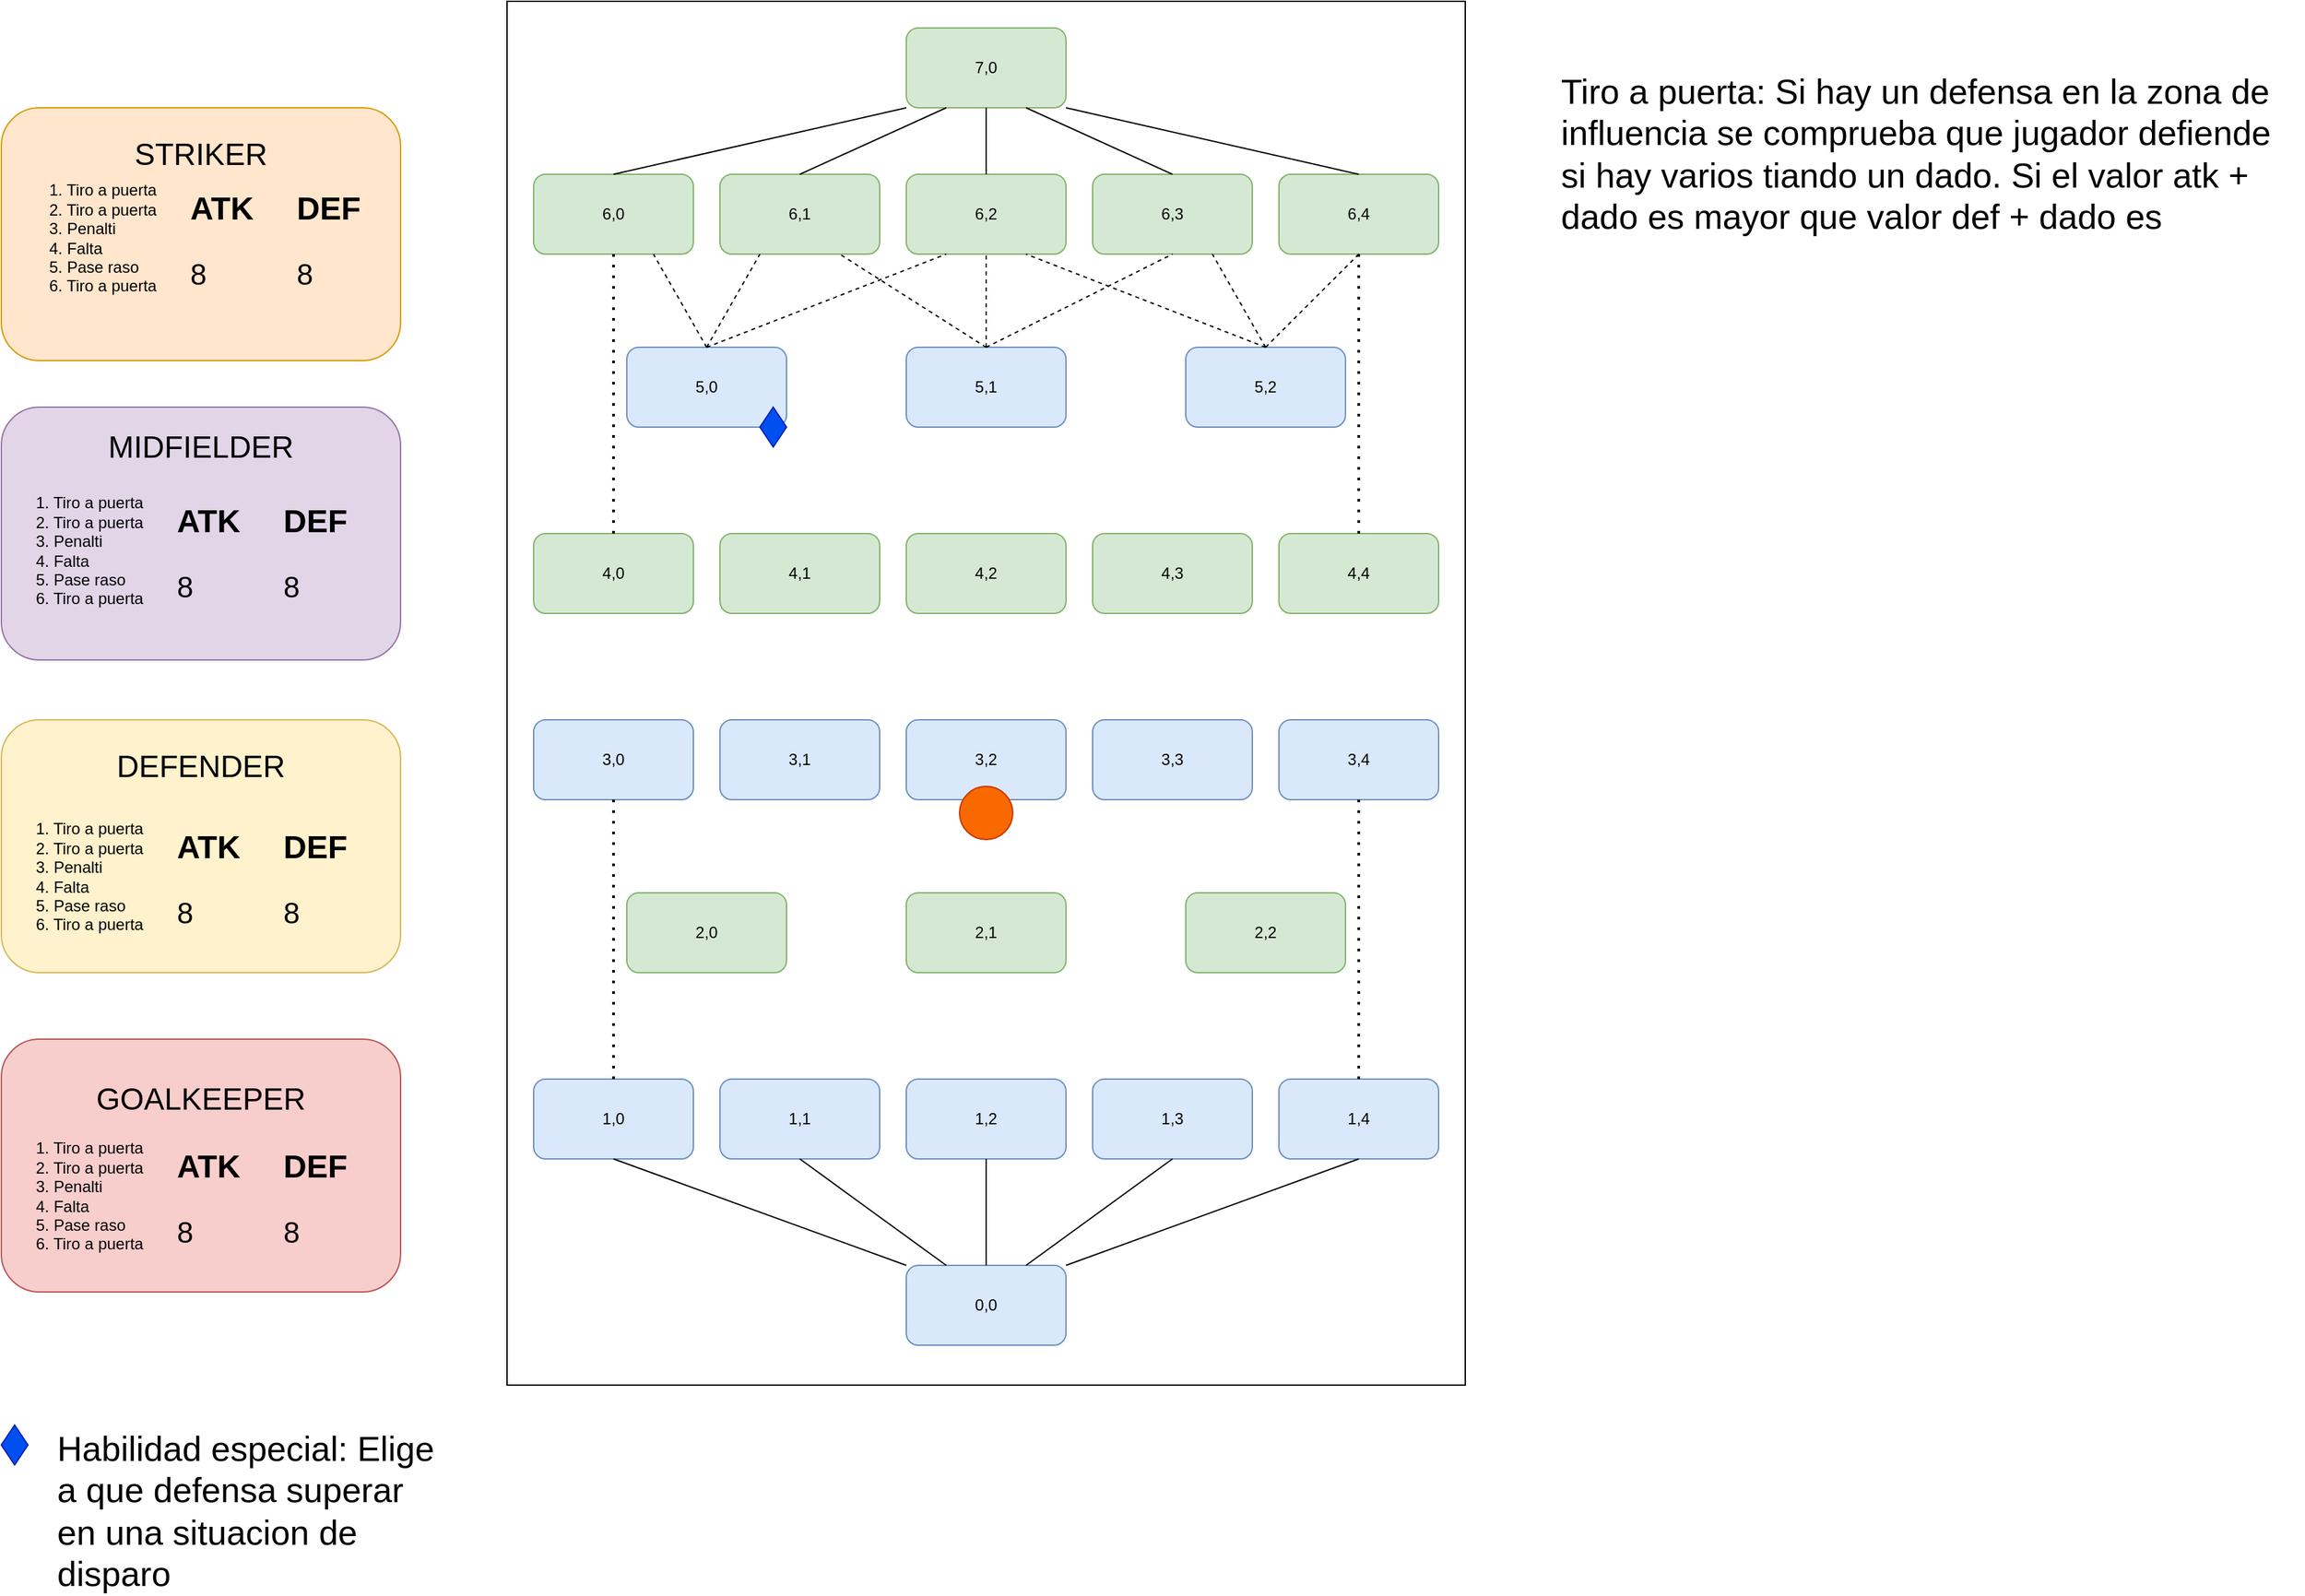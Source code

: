 <mxfile version="24.7.14">
  <diagram name="Page-1" id="abBmpKpvQ-5i7o5CwdEH">
    <mxGraphModel dx="2580" dy="1453" grid="1" gridSize="10" guides="1" tooltips="1" connect="1" arrows="1" fold="1" page="1" pageScale="1" pageWidth="2339" pageHeight="3300" math="0" shadow="0">
      <root>
        <mxCell id="0" />
        <mxCell id="1" parent="0" />
        <mxCell id="M_QFJIrPNWLJ5PNfMRwV-1" value="" style="rounded=0;whiteSpace=wrap;html=1;" parent="1" vertex="1">
          <mxGeometry x="440" y="40" width="720" height="1040" as="geometry" />
        </mxCell>
        <mxCell id="M_QFJIrPNWLJ5PNfMRwV-2" value="" style="rounded=1;whiteSpace=wrap;html=1;fillColor=#dae8fc;strokeColor=#6c8ebf;" parent="1" vertex="1">
          <mxGeometry x="740" y="990" width="120" height="60" as="geometry" />
        </mxCell>
        <mxCell id="M_QFJIrPNWLJ5PNfMRwV-3" value="" style="rounded=1;whiteSpace=wrap;html=1;fillColor=#dae8fc;strokeColor=#6c8ebf;" parent="1" vertex="1">
          <mxGeometry x="460" y="850" width="120" height="60" as="geometry" />
        </mxCell>
        <mxCell id="M_QFJIrPNWLJ5PNfMRwV-4" value="" style="rounded=1;whiteSpace=wrap;html=1;fillColor=#dae8fc;strokeColor=#6c8ebf;" parent="1" vertex="1">
          <mxGeometry x="600" y="850" width="120" height="60" as="geometry" />
        </mxCell>
        <mxCell id="M_QFJIrPNWLJ5PNfMRwV-5" value="" style="rounded=1;whiteSpace=wrap;html=1;fillColor=#dae8fc;strokeColor=#6c8ebf;" parent="1" vertex="1">
          <mxGeometry x="740" y="850" width="120" height="60" as="geometry" />
        </mxCell>
        <mxCell id="M_QFJIrPNWLJ5PNfMRwV-6" value="" style="rounded=1;whiteSpace=wrap;html=1;fillColor=#dae8fc;strokeColor=#6c8ebf;" parent="1" vertex="1">
          <mxGeometry x="880" y="850" width="120" height="60" as="geometry" />
        </mxCell>
        <mxCell id="M_QFJIrPNWLJ5PNfMRwV-7" value="" style="rounded=1;whiteSpace=wrap;html=1;fillColor=#dae8fc;strokeColor=#6c8ebf;" parent="1" vertex="1">
          <mxGeometry x="1020" y="850" width="120" height="60" as="geometry" />
        </mxCell>
        <mxCell id="M_QFJIrPNWLJ5PNfMRwV-11" value="" style="rounded=1;whiteSpace=wrap;html=1;fillColor=#d5e8d4;strokeColor=#82b366;" parent="1" vertex="1">
          <mxGeometry x="530" y="710" width="120" height="60" as="geometry" />
        </mxCell>
        <mxCell id="M_QFJIrPNWLJ5PNfMRwV-12" value="" style="rounded=1;whiteSpace=wrap;html=1;fillColor=#d5e8d4;strokeColor=#82b366;" parent="1" vertex="1">
          <mxGeometry x="740" y="710" width="120" height="60" as="geometry" />
        </mxCell>
        <mxCell id="M_QFJIrPNWLJ5PNfMRwV-13" value="" style="rounded=1;whiteSpace=wrap;html=1;fillColor=#d5e8d4;strokeColor=#82b366;" parent="1" vertex="1">
          <mxGeometry x="950" y="710" width="120" height="60" as="geometry" />
        </mxCell>
        <mxCell id="M_QFJIrPNWLJ5PNfMRwV-15" value="" style="rounded=1;whiteSpace=wrap;html=1;fillColor=#dae8fc;strokeColor=#6c8ebf;" parent="1" vertex="1">
          <mxGeometry x="460" y="580" width="120" height="60" as="geometry" />
        </mxCell>
        <mxCell id="M_QFJIrPNWLJ5PNfMRwV-16" value="" style="rounded=1;whiteSpace=wrap;html=1;fillColor=#dae8fc;strokeColor=#6c8ebf;" parent="1" vertex="1">
          <mxGeometry x="600" y="580" width="120" height="60" as="geometry" />
        </mxCell>
        <mxCell id="M_QFJIrPNWLJ5PNfMRwV-17" value="" style="rounded=1;whiteSpace=wrap;html=1;fillColor=#dae8fc;strokeColor=#6c8ebf;" parent="1" vertex="1">
          <mxGeometry x="740" y="580" width="120" height="60" as="geometry" />
        </mxCell>
        <mxCell id="M_QFJIrPNWLJ5PNfMRwV-18" value="" style="rounded=1;whiteSpace=wrap;html=1;fillColor=#dae8fc;strokeColor=#6c8ebf;" parent="1" vertex="1">
          <mxGeometry x="880" y="580" width="120" height="60" as="geometry" />
        </mxCell>
        <mxCell id="M_QFJIrPNWLJ5PNfMRwV-19" value="" style="rounded=1;whiteSpace=wrap;html=1;fillColor=#dae8fc;strokeColor=#6c8ebf;" parent="1" vertex="1">
          <mxGeometry x="1020" y="580" width="120" height="60" as="geometry" />
        </mxCell>
        <mxCell id="M_QFJIrPNWLJ5PNfMRwV-20" value="" style="rounded=1;whiteSpace=wrap;html=1;fillColor=#d5e8d4;strokeColor=#82b366;" parent="1" vertex="1">
          <mxGeometry x="460" y="440" width="120" height="60" as="geometry" />
        </mxCell>
        <mxCell id="M_QFJIrPNWLJ5PNfMRwV-21" value="" style="rounded=1;whiteSpace=wrap;html=1;fillColor=#d5e8d4;strokeColor=#82b366;" parent="1" vertex="1">
          <mxGeometry x="600" y="440" width="120" height="60" as="geometry" />
        </mxCell>
        <mxCell id="M_QFJIrPNWLJ5PNfMRwV-22" value="" style="rounded=1;whiteSpace=wrap;html=1;fillColor=#d5e8d4;strokeColor=#82b366;" parent="1" vertex="1">
          <mxGeometry x="740" y="440" width="120" height="60" as="geometry" />
        </mxCell>
        <mxCell id="M_QFJIrPNWLJ5PNfMRwV-23" value="" style="rounded=1;whiteSpace=wrap;html=1;fillColor=#d5e8d4;strokeColor=#82b366;" parent="1" vertex="1">
          <mxGeometry x="880" y="440" width="120" height="60" as="geometry" />
        </mxCell>
        <mxCell id="M_QFJIrPNWLJ5PNfMRwV-24" value="" style="rounded=1;whiteSpace=wrap;html=1;fillColor=#d5e8d4;strokeColor=#82b366;" parent="1" vertex="1">
          <mxGeometry x="1020" y="440" width="120" height="60" as="geometry" />
        </mxCell>
        <mxCell id="M_QFJIrPNWLJ5PNfMRwV-26" value="" style="rounded=1;whiteSpace=wrap;html=1;fillColor=#dae8fc;strokeColor=#6c8ebf;" parent="1" vertex="1">
          <mxGeometry x="530" y="300" width="120" height="60" as="geometry" />
        </mxCell>
        <mxCell id="M_QFJIrPNWLJ5PNfMRwV-27" value="" style="rounded=1;whiteSpace=wrap;html=1;fillColor=#dae8fc;strokeColor=#6c8ebf;" parent="1" vertex="1">
          <mxGeometry x="740" y="300" width="120" height="60" as="geometry" />
        </mxCell>
        <mxCell id="M_QFJIrPNWLJ5PNfMRwV-28" value="" style="rounded=1;whiteSpace=wrap;html=1;fillColor=#dae8fc;strokeColor=#6c8ebf;" parent="1" vertex="1">
          <mxGeometry x="950" y="300" width="120" height="60" as="geometry" />
        </mxCell>
        <mxCell id="M_QFJIrPNWLJ5PNfMRwV-30" value="" style="rounded=1;whiteSpace=wrap;html=1;fillColor=#d5e8d4;strokeColor=#82b366;" parent="1" vertex="1">
          <mxGeometry x="460" y="170" width="120" height="60" as="geometry" />
        </mxCell>
        <mxCell id="M_QFJIrPNWLJ5PNfMRwV-31" value="" style="rounded=1;whiteSpace=wrap;html=1;fillColor=#d5e8d4;strokeColor=#82b366;" parent="1" vertex="1">
          <mxGeometry x="600" y="170" width="120" height="60" as="geometry" />
        </mxCell>
        <mxCell id="M_QFJIrPNWLJ5PNfMRwV-32" value="" style="rounded=1;whiteSpace=wrap;html=1;fillColor=#d5e8d4;strokeColor=#82b366;" parent="1" vertex="1">
          <mxGeometry x="740" y="170" width="120" height="60" as="geometry" />
        </mxCell>
        <mxCell id="M_QFJIrPNWLJ5PNfMRwV-33" value="" style="rounded=1;whiteSpace=wrap;html=1;fillColor=#d5e8d4;strokeColor=#82b366;" parent="1" vertex="1">
          <mxGeometry x="880" y="170" width="120" height="60" as="geometry" />
        </mxCell>
        <mxCell id="M_QFJIrPNWLJ5PNfMRwV-34" value="" style="rounded=1;whiteSpace=wrap;html=1;fillColor=#d5e8d4;strokeColor=#82b366;" parent="1" vertex="1">
          <mxGeometry x="1020" y="170" width="120" height="60" as="geometry" />
        </mxCell>
        <mxCell id="M_QFJIrPNWLJ5PNfMRwV-35" value="" style="rounded=1;whiteSpace=wrap;html=1;fillColor=#d5e8d4;strokeColor=#82b366;" parent="1" vertex="1">
          <mxGeometry x="740" y="60" width="120" height="60" as="geometry" />
        </mxCell>
        <mxCell id="M_QFJIrPNWLJ5PNfMRwV-45" value="0,0" style="text;html=1;align=center;verticalAlign=middle;whiteSpace=wrap;rounded=0;" parent="1" vertex="1">
          <mxGeometry x="770" y="1005" width="60" height="30" as="geometry" />
        </mxCell>
        <mxCell id="M_QFJIrPNWLJ5PNfMRwV-46" value="1,0" style="text;html=1;align=center;verticalAlign=middle;whiteSpace=wrap;rounded=0;" parent="1" vertex="1">
          <mxGeometry x="490" y="865" width="60" height="30" as="geometry" />
        </mxCell>
        <mxCell id="M_QFJIrPNWLJ5PNfMRwV-47" value="1,1" style="text;html=1;align=center;verticalAlign=middle;whiteSpace=wrap;rounded=0;" parent="1" vertex="1">
          <mxGeometry x="630" y="865" width="60" height="30" as="geometry" />
        </mxCell>
        <mxCell id="M_QFJIrPNWLJ5PNfMRwV-48" value="1,2" style="text;html=1;align=center;verticalAlign=middle;whiteSpace=wrap;rounded=0;" parent="1" vertex="1">
          <mxGeometry x="770" y="865" width="60" height="30" as="geometry" />
        </mxCell>
        <mxCell id="M_QFJIrPNWLJ5PNfMRwV-49" value="1,3" style="text;html=1;align=center;verticalAlign=middle;whiteSpace=wrap;rounded=0;" parent="1" vertex="1">
          <mxGeometry x="910" y="865" width="60" height="30" as="geometry" />
        </mxCell>
        <mxCell id="M_QFJIrPNWLJ5PNfMRwV-50" value="1,4" style="text;html=1;align=center;verticalAlign=middle;whiteSpace=wrap;rounded=0;" parent="1" vertex="1">
          <mxGeometry x="1050" y="865" width="60" height="30" as="geometry" />
        </mxCell>
        <mxCell id="M_QFJIrPNWLJ5PNfMRwV-51" value="2,0" style="text;html=1;align=center;verticalAlign=middle;whiteSpace=wrap;rounded=0;" parent="1" vertex="1">
          <mxGeometry x="560" y="725" width="60" height="30" as="geometry" />
        </mxCell>
        <mxCell id="M_QFJIrPNWLJ5PNfMRwV-52" value="2,1" style="text;html=1;align=center;verticalAlign=middle;whiteSpace=wrap;rounded=0;" parent="1" vertex="1">
          <mxGeometry x="770" y="725" width="60" height="30" as="geometry" />
        </mxCell>
        <mxCell id="M_QFJIrPNWLJ5PNfMRwV-53" value="2,2" style="text;html=1;align=center;verticalAlign=middle;whiteSpace=wrap;rounded=0;" parent="1" vertex="1">
          <mxGeometry x="980" y="725" width="60" height="30" as="geometry" />
        </mxCell>
        <mxCell id="M_QFJIrPNWLJ5PNfMRwV-54" value="3,0" style="text;html=1;align=center;verticalAlign=middle;whiteSpace=wrap;rounded=0;" parent="1" vertex="1">
          <mxGeometry x="490" y="595" width="60" height="30" as="geometry" />
        </mxCell>
        <mxCell id="M_QFJIrPNWLJ5PNfMRwV-55" value="3,1" style="text;html=1;align=center;verticalAlign=middle;whiteSpace=wrap;rounded=0;" parent="1" vertex="1">
          <mxGeometry x="630" y="595" width="60" height="30" as="geometry" />
        </mxCell>
        <mxCell id="M_QFJIrPNWLJ5PNfMRwV-56" value="3,2" style="text;html=1;align=center;verticalAlign=middle;whiteSpace=wrap;rounded=0;" parent="1" vertex="1">
          <mxGeometry x="770" y="595" width="60" height="30" as="geometry" />
        </mxCell>
        <mxCell id="M_QFJIrPNWLJ5PNfMRwV-57" value="3,3" style="text;html=1;align=center;verticalAlign=middle;whiteSpace=wrap;rounded=0;" parent="1" vertex="1">
          <mxGeometry x="910" y="595" width="60" height="30" as="geometry" />
        </mxCell>
        <mxCell id="M_QFJIrPNWLJ5PNfMRwV-58" value="3,4" style="text;html=1;align=center;verticalAlign=middle;whiteSpace=wrap;rounded=0;" parent="1" vertex="1">
          <mxGeometry x="1050" y="595" width="60" height="30" as="geometry" />
        </mxCell>
        <mxCell id="M_QFJIrPNWLJ5PNfMRwV-59" value="4,4" style="text;html=1;align=center;verticalAlign=middle;whiteSpace=wrap;rounded=0;" parent="1" vertex="1">
          <mxGeometry x="1050" y="455" width="60" height="30" as="geometry" />
        </mxCell>
        <mxCell id="M_QFJIrPNWLJ5PNfMRwV-60" value="4,3" style="text;html=1;align=center;verticalAlign=middle;whiteSpace=wrap;rounded=0;" parent="1" vertex="1">
          <mxGeometry x="910" y="455" width="60" height="30" as="geometry" />
        </mxCell>
        <mxCell id="M_QFJIrPNWLJ5PNfMRwV-61" value="4,2" style="text;html=1;align=center;verticalAlign=middle;whiteSpace=wrap;rounded=0;" parent="1" vertex="1">
          <mxGeometry x="770" y="455" width="60" height="30" as="geometry" />
        </mxCell>
        <mxCell id="M_QFJIrPNWLJ5PNfMRwV-62" value="4,1" style="text;html=1;align=center;verticalAlign=middle;whiteSpace=wrap;rounded=0;" parent="1" vertex="1">
          <mxGeometry x="630" y="455" width="60" height="30" as="geometry" />
        </mxCell>
        <mxCell id="M_QFJIrPNWLJ5PNfMRwV-63" value="4,0" style="text;html=1;align=center;verticalAlign=middle;whiteSpace=wrap;rounded=0;" parent="1" vertex="1">
          <mxGeometry x="490" y="455" width="60" height="30" as="geometry" />
        </mxCell>
        <mxCell id="M_QFJIrPNWLJ5PNfMRwV-64" value="5,0" style="text;html=1;align=center;verticalAlign=middle;whiteSpace=wrap;rounded=0;" parent="1" vertex="1">
          <mxGeometry x="560" y="315" width="60" height="30" as="geometry" />
        </mxCell>
        <mxCell id="M_QFJIrPNWLJ5PNfMRwV-65" value="5,1" style="text;html=1;align=center;verticalAlign=middle;whiteSpace=wrap;rounded=0;" parent="1" vertex="1">
          <mxGeometry x="770" y="315" width="60" height="30" as="geometry" />
        </mxCell>
        <mxCell id="M_QFJIrPNWLJ5PNfMRwV-66" value="5,2" style="text;html=1;align=center;verticalAlign=middle;whiteSpace=wrap;rounded=0;" parent="1" vertex="1">
          <mxGeometry x="980" y="315" width="60" height="30" as="geometry" />
        </mxCell>
        <mxCell id="M_QFJIrPNWLJ5PNfMRwV-67" value="6,0" style="text;html=1;align=center;verticalAlign=middle;whiteSpace=wrap;rounded=0;" parent="1" vertex="1">
          <mxGeometry x="490" y="185" width="60" height="30" as="geometry" />
        </mxCell>
        <mxCell id="M_QFJIrPNWLJ5PNfMRwV-68" value="6,1" style="text;html=1;align=center;verticalAlign=middle;whiteSpace=wrap;rounded=0;" parent="1" vertex="1">
          <mxGeometry x="630" y="185" width="60" height="30" as="geometry" />
        </mxCell>
        <mxCell id="M_QFJIrPNWLJ5PNfMRwV-69" value="6,2" style="text;html=1;align=center;verticalAlign=middle;whiteSpace=wrap;rounded=0;" parent="1" vertex="1">
          <mxGeometry x="770" y="185" width="60" height="30" as="geometry" />
        </mxCell>
        <mxCell id="M_QFJIrPNWLJ5PNfMRwV-70" value="6,3" style="text;html=1;align=center;verticalAlign=middle;whiteSpace=wrap;rounded=0;" parent="1" vertex="1">
          <mxGeometry x="910" y="185" width="60" height="30" as="geometry" />
        </mxCell>
        <mxCell id="M_QFJIrPNWLJ5PNfMRwV-71" value="6,4" style="text;html=1;align=center;verticalAlign=middle;whiteSpace=wrap;rounded=0;" parent="1" vertex="1">
          <mxGeometry x="1050" y="185" width="60" height="30" as="geometry" />
        </mxCell>
        <mxCell id="M_QFJIrPNWLJ5PNfMRwV-72" value="7,0" style="text;html=1;align=center;verticalAlign=middle;whiteSpace=wrap;rounded=0;" parent="1" vertex="1">
          <mxGeometry x="770" y="75" width="60" height="30" as="geometry" />
        </mxCell>
        <mxCell id="MxQKVyVz9hXeG-xn2GiW-1" value="" style="endArrow=none;html=1;rounded=0;exitX=0;exitY=0;exitDx=0;exitDy=0;entryX=0.5;entryY=1;entryDx=0;entryDy=0;" parent="1" source="M_QFJIrPNWLJ5PNfMRwV-2" target="M_QFJIrPNWLJ5PNfMRwV-3" edge="1">
          <mxGeometry width="50" height="50" relative="1" as="geometry">
            <mxPoint x="770" y="650" as="sourcePoint" />
            <mxPoint x="820" y="600" as="targetPoint" />
          </mxGeometry>
        </mxCell>
        <mxCell id="MxQKVyVz9hXeG-xn2GiW-2" value="" style="endArrow=none;html=1;rounded=0;exitX=0.25;exitY=0;exitDx=0;exitDy=0;entryX=0.5;entryY=1;entryDx=0;entryDy=0;" parent="1" source="M_QFJIrPNWLJ5PNfMRwV-2" target="M_QFJIrPNWLJ5PNfMRwV-4" edge="1">
          <mxGeometry width="50" height="50" relative="1" as="geometry">
            <mxPoint x="770" y="650" as="sourcePoint" />
            <mxPoint x="820" y="600" as="targetPoint" />
          </mxGeometry>
        </mxCell>
        <mxCell id="MxQKVyVz9hXeG-xn2GiW-3" value="" style="endArrow=none;html=1;rounded=0;exitX=0.5;exitY=0;exitDx=0;exitDy=0;entryX=0.5;entryY=1;entryDx=0;entryDy=0;" parent="1" source="M_QFJIrPNWLJ5PNfMRwV-2" target="M_QFJIrPNWLJ5PNfMRwV-5" edge="1">
          <mxGeometry width="50" height="50" relative="1" as="geometry">
            <mxPoint x="770" y="650" as="sourcePoint" />
            <mxPoint x="820" y="600" as="targetPoint" />
          </mxGeometry>
        </mxCell>
        <mxCell id="MxQKVyVz9hXeG-xn2GiW-4" value="" style="endArrow=none;html=1;rounded=0;exitX=0.75;exitY=0;exitDx=0;exitDy=0;entryX=0.5;entryY=1;entryDx=0;entryDy=0;" parent="1" source="M_QFJIrPNWLJ5PNfMRwV-2" target="M_QFJIrPNWLJ5PNfMRwV-6" edge="1">
          <mxGeometry width="50" height="50" relative="1" as="geometry">
            <mxPoint x="770" y="650" as="sourcePoint" />
            <mxPoint x="820" y="600" as="targetPoint" />
          </mxGeometry>
        </mxCell>
        <mxCell id="MxQKVyVz9hXeG-xn2GiW-5" value="" style="endArrow=none;html=1;rounded=0;exitX=1;exitY=0;exitDx=0;exitDy=0;entryX=0.5;entryY=1;entryDx=0;entryDy=0;" parent="1" source="M_QFJIrPNWLJ5PNfMRwV-2" target="M_QFJIrPNWLJ5PNfMRwV-7" edge="1">
          <mxGeometry width="50" height="50" relative="1" as="geometry">
            <mxPoint x="770" y="650" as="sourcePoint" />
            <mxPoint x="820" y="600" as="targetPoint" />
          </mxGeometry>
        </mxCell>
        <mxCell id="MxQKVyVz9hXeG-xn2GiW-6" value="" style="endArrow=none;dashed=1;html=1;dashPattern=1 3;strokeWidth=2;rounded=0;exitX=0.5;exitY=0;exitDx=0;exitDy=0;entryX=0.5;entryY=1;entryDx=0;entryDy=0;" parent="1" source="M_QFJIrPNWLJ5PNfMRwV-3" target="M_QFJIrPNWLJ5PNfMRwV-15" edge="1">
          <mxGeometry width="50" height="50" relative="1" as="geometry">
            <mxPoint x="770" y="650" as="sourcePoint" />
            <mxPoint x="820" y="600" as="targetPoint" />
          </mxGeometry>
        </mxCell>
        <mxCell id="MxQKVyVz9hXeG-xn2GiW-7" value="" style="endArrow=none;dashed=1;html=1;dashPattern=1 3;strokeWidth=2;rounded=0;exitX=0.5;exitY=0;exitDx=0;exitDy=0;entryX=0.5;entryY=1;entryDx=0;entryDy=0;" parent="1" source="M_QFJIrPNWLJ5PNfMRwV-7" target="M_QFJIrPNWLJ5PNfMRwV-19" edge="1">
          <mxGeometry width="50" height="50" relative="1" as="geometry">
            <mxPoint x="770" y="650" as="sourcePoint" />
            <mxPoint x="820" y="600" as="targetPoint" />
          </mxGeometry>
        </mxCell>
        <mxCell id="MxQKVyVz9hXeG-xn2GiW-8" value="" style="endArrow=none;dashed=1;html=1;dashPattern=1 3;strokeWidth=2;rounded=0;exitX=0.5;exitY=0;exitDx=0;exitDy=0;entryX=0.5;entryY=1;entryDx=0;entryDy=0;" parent="1" source="M_QFJIrPNWLJ5PNfMRwV-20" target="M_QFJIrPNWLJ5PNfMRwV-30" edge="1">
          <mxGeometry width="50" height="50" relative="1" as="geometry">
            <mxPoint x="519" y="440" as="sourcePoint" />
            <mxPoint x="519" y="230" as="targetPoint" />
          </mxGeometry>
        </mxCell>
        <mxCell id="MxQKVyVz9hXeG-xn2GiW-9" value="" style="endArrow=none;dashed=1;html=1;dashPattern=1 3;strokeWidth=2;rounded=0;entryX=0.5;entryY=1;entryDx=0;entryDy=0;exitX=0.5;exitY=0;exitDx=0;exitDy=0;" parent="1" source="M_QFJIrPNWLJ5PNfMRwV-24" target="M_QFJIrPNWLJ5PNfMRwV-34" edge="1">
          <mxGeometry width="50" height="50" relative="1" as="geometry">
            <mxPoint x="770" y="650" as="sourcePoint" />
            <mxPoint x="820" y="600" as="targetPoint" />
          </mxGeometry>
        </mxCell>
        <mxCell id="MxQKVyVz9hXeG-xn2GiW-10" value="" style="endArrow=none;html=1;rounded=0;entryX=0;entryY=1;entryDx=0;entryDy=0;exitX=0.5;exitY=0;exitDx=0;exitDy=0;" parent="1" source="M_QFJIrPNWLJ5PNfMRwV-30" target="M_QFJIrPNWLJ5PNfMRwV-35" edge="1">
          <mxGeometry width="50" height="50" relative="1" as="geometry">
            <mxPoint x="770" y="450" as="sourcePoint" />
            <mxPoint x="820" y="400" as="targetPoint" />
          </mxGeometry>
        </mxCell>
        <mxCell id="MxQKVyVz9hXeG-xn2GiW-11" value="" style="endArrow=none;html=1;rounded=0;entryX=0.25;entryY=1;entryDx=0;entryDy=0;exitX=0.5;exitY=0;exitDx=0;exitDy=0;" parent="1" source="M_QFJIrPNWLJ5PNfMRwV-31" target="M_QFJIrPNWLJ5PNfMRwV-35" edge="1">
          <mxGeometry width="50" height="50" relative="1" as="geometry">
            <mxPoint x="770" y="450" as="sourcePoint" />
            <mxPoint x="820" y="400" as="targetPoint" />
          </mxGeometry>
        </mxCell>
        <mxCell id="MxQKVyVz9hXeG-xn2GiW-12" value="" style="endArrow=none;html=1;rounded=0;entryX=0.5;entryY=1;entryDx=0;entryDy=0;exitX=0.5;exitY=0;exitDx=0;exitDy=0;" parent="1" source="M_QFJIrPNWLJ5PNfMRwV-32" target="M_QFJIrPNWLJ5PNfMRwV-35" edge="1">
          <mxGeometry width="50" height="50" relative="1" as="geometry">
            <mxPoint x="770" y="450" as="sourcePoint" />
            <mxPoint x="820" y="400" as="targetPoint" />
          </mxGeometry>
        </mxCell>
        <mxCell id="MxQKVyVz9hXeG-xn2GiW-13" value="" style="endArrow=none;html=1;rounded=0;entryX=0.75;entryY=1;entryDx=0;entryDy=0;exitX=0.5;exitY=0;exitDx=0;exitDy=0;" parent="1" source="M_QFJIrPNWLJ5PNfMRwV-33" target="M_QFJIrPNWLJ5PNfMRwV-35" edge="1">
          <mxGeometry width="50" height="50" relative="1" as="geometry">
            <mxPoint x="770" y="450" as="sourcePoint" />
            <mxPoint x="820" y="400" as="targetPoint" />
          </mxGeometry>
        </mxCell>
        <mxCell id="MxQKVyVz9hXeG-xn2GiW-14" value="" style="endArrow=none;html=1;rounded=0;entryX=1;entryY=1;entryDx=0;entryDy=0;exitX=0.5;exitY=0;exitDx=0;exitDy=0;" parent="1" source="M_QFJIrPNWLJ5PNfMRwV-34" target="M_QFJIrPNWLJ5PNfMRwV-35" edge="1">
          <mxGeometry width="50" height="50" relative="1" as="geometry">
            <mxPoint x="770" y="450" as="sourcePoint" />
            <mxPoint x="820" y="400" as="targetPoint" />
          </mxGeometry>
        </mxCell>
        <mxCell id="MxQKVyVz9hXeG-xn2GiW-15" value="" style="rounded=1;whiteSpace=wrap;html=1;fillColor=#ffe6cc;strokeColor=#d79b00;" parent="1" vertex="1">
          <mxGeometry x="60" y="120" width="300" height="190" as="geometry" />
        </mxCell>
        <mxCell id="MxQKVyVz9hXeG-xn2GiW-16" value="" style="rounded=1;whiteSpace=wrap;html=1;fillColor=#e1d5e7;strokeColor=#9673a6;" parent="1" vertex="1">
          <mxGeometry x="60" y="345" width="300" height="190" as="geometry" />
        </mxCell>
        <mxCell id="MxQKVyVz9hXeG-xn2GiW-17" value="" style="rounded=1;whiteSpace=wrap;html=1;fillColor=#fff2cc;strokeColor=#d6b656;" parent="1" vertex="1">
          <mxGeometry x="60" y="580" width="300" height="190" as="geometry" />
        </mxCell>
        <mxCell id="MxQKVyVz9hXeG-xn2GiW-18" value="" style="rounded=1;whiteSpace=wrap;html=1;fillColor=#f8cecc;strokeColor=#b85450;" parent="1" vertex="1">
          <mxGeometry x="60" y="820" width="300" height="190" as="geometry" />
        </mxCell>
        <mxCell id="MxQKVyVz9hXeG-xn2GiW-19" value="&lt;font style=&quot;font-size: 23px;&quot;&gt;STRIKER&lt;/font&gt;" style="text;html=1;align=center;verticalAlign=middle;whiteSpace=wrap;rounded=0;" parent="1" vertex="1">
          <mxGeometry x="180" y="140" width="60" height="30" as="geometry" />
        </mxCell>
        <mxCell id="MxQKVyVz9hXeG-xn2GiW-20" value="&lt;font style=&quot;font-size: 23px;&quot;&gt;MIDFIELDER&lt;/font&gt;" style="text;html=1;align=center;verticalAlign=middle;whiteSpace=wrap;rounded=0;" parent="1" vertex="1">
          <mxGeometry x="180" y="360" width="60" height="30" as="geometry" />
        </mxCell>
        <mxCell id="MxQKVyVz9hXeG-xn2GiW-21" value="&lt;font style=&quot;font-size: 23px;&quot;&gt;DEFENDER&lt;/font&gt;" style="text;html=1;align=center;verticalAlign=middle;whiteSpace=wrap;rounded=0;" parent="1" vertex="1">
          <mxGeometry x="180" y="600" width="60" height="30" as="geometry" />
        </mxCell>
        <mxCell id="MxQKVyVz9hXeG-xn2GiW-22" value="&lt;font style=&quot;font-size: 23px;&quot;&gt;GOALKEEPER&lt;/font&gt;" style="text;html=1;align=center;verticalAlign=middle;whiteSpace=wrap;rounded=0;" parent="1" vertex="1">
          <mxGeometry x="180" y="850" width="60" height="30" as="geometry" />
        </mxCell>
        <mxCell id="MxQKVyVz9hXeG-xn2GiW-23" value="" style="endArrow=none;dashed=1;html=1;rounded=0;entryX=0.75;entryY=1;entryDx=0;entryDy=0;exitX=0.5;exitY=0;exitDx=0;exitDy=0;" parent="1" source="M_QFJIrPNWLJ5PNfMRwV-26" target="M_QFJIrPNWLJ5PNfMRwV-30" edge="1">
          <mxGeometry width="50" height="50" relative="1" as="geometry">
            <mxPoint x="370" y="450" as="sourcePoint" />
            <mxPoint x="420" y="400" as="targetPoint" />
          </mxGeometry>
        </mxCell>
        <mxCell id="MxQKVyVz9hXeG-xn2GiW-24" value="" style="endArrow=none;dashed=1;html=1;rounded=0;entryX=0.25;entryY=1;entryDx=0;entryDy=0;exitX=0.5;exitY=0;exitDx=0;exitDy=0;" parent="1" source="M_QFJIrPNWLJ5PNfMRwV-26" target="M_QFJIrPNWLJ5PNfMRwV-31" edge="1">
          <mxGeometry width="50" height="50" relative="1" as="geometry">
            <mxPoint x="370" y="450" as="sourcePoint" />
            <mxPoint x="420" y="400" as="targetPoint" />
          </mxGeometry>
        </mxCell>
        <mxCell id="MxQKVyVz9hXeG-xn2GiW-25" value="" style="endArrow=none;dashed=1;html=1;rounded=0;entryX=0.25;entryY=1;entryDx=0;entryDy=0;exitX=0.5;exitY=0;exitDx=0;exitDy=0;" parent="1" source="M_QFJIrPNWLJ5PNfMRwV-26" target="M_QFJIrPNWLJ5PNfMRwV-32" edge="1">
          <mxGeometry width="50" height="50" relative="1" as="geometry">
            <mxPoint x="370" y="450" as="sourcePoint" />
            <mxPoint x="420" y="400" as="targetPoint" />
          </mxGeometry>
        </mxCell>
        <mxCell id="MxQKVyVz9hXeG-xn2GiW-26" value="" style="endArrow=none;dashed=1;html=1;rounded=0;entryX=0.75;entryY=1;entryDx=0;entryDy=0;exitX=0.5;exitY=0;exitDx=0;exitDy=0;" parent="1" source="M_QFJIrPNWLJ5PNfMRwV-27" target="M_QFJIrPNWLJ5PNfMRwV-31" edge="1">
          <mxGeometry width="50" height="50" relative="1" as="geometry">
            <mxPoint x="370" y="450" as="sourcePoint" />
            <mxPoint x="420" y="400" as="targetPoint" />
          </mxGeometry>
        </mxCell>
        <mxCell id="MxQKVyVz9hXeG-xn2GiW-27" value="" style="endArrow=none;dashed=1;html=1;rounded=0;entryX=0.5;entryY=1;entryDx=0;entryDy=0;exitX=0.5;exitY=0;exitDx=0;exitDy=0;" parent="1" source="M_QFJIrPNWLJ5PNfMRwV-27" target="M_QFJIrPNWLJ5PNfMRwV-32" edge="1">
          <mxGeometry width="50" height="50" relative="1" as="geometry">
            <mxPoint x="370" y="450" as="sourcePoint" />
            <mxPoint x="420" y="400" as="targetPoint" />
          </mxGeometry>
        </mxCell>
        <mxCell id="MxQKVyVz9hXeG-xn2GiW-28" value="" style="endArrow=none;dashed=1;html=1;rounded=0;entryX=0.5;entryY=1;entryDx=0;entryDy=0;exitX=0.5;exitY=0;exitDx=0;exitDy=0;" parent="1" source="M_QFJIrPNWLJ5PNfMRwV-27" target="M_QFJIrPNWLJ5PNfMRwV-33" edge="1">
          <mxGeometry width="50" height="50" relative="1" as="geometry">
            <mxPoint x="370" y="450" as="sourcePoint" />
            <mxPoint x="420" y="400" as="targetPoint" />
          </mxGeometry>
        </mxCell>
        <mxCell id="MxQKVyVz9hXeG-xn2GiW-30" value="" style="endArrow=none;dashed=1;html=1;rounded=0;entryX=0.75;entryY=1;entryDx=0;entryDy=0;exitX=0.5;exitY=0;exitDx=0;exitDy=0;" parent="1" source="M_QFJIrPNWLJ5PNfMRwV-28" target="M_QFJIrPNWLJ5PNfMRwV-33" edge="1">
          <mxGeometry width="50" height="50" relative="1" as="geometry">
            <mxPoint x="370" y="450" as="sourcePoint" />
            <mxPoint x="420" y="400" as="targetPoint" />
          </mxGeometry>
        </mxCell>
        <mxCell id="MxQKVyVz9hXeG-xn2GiW-31" value="" style="endArrow=none;dashed=1;html=1;rounded=0;entryX=0.5;entryY=1;entryDx=0;entryDy=0;exitX=0.5;exitY=0;exitDx=0;exitDy=0;" parent="1" source="M_QFJIrPNWLJ5PNfMRwV-28" target="M_QFJIrPNWLJ5PNfMRwV-34" edge="1">
          <mxGeometry width="50" height="50" relative="1" as="geometry">
            <mxPoint x="370" y="450" as="sourcePoint" />
            <mxPoint x="420" y="400" as="targetPoint" />
          </mxGeometry>
        </mxCell>
        <mxCell id="MxQKVyVz9hXeG-xn2GiW-32" value="" style="endArrow=none;dashed=1;html=1;rounded=0;entryX=0.75;entryY=1;entryDx=0;entryDy=0;exitX=0.5;exitY=0;exitDx=0;exitDy=0;" parent="1" source="M_QFJIrPNWLJ5PNfMRwV-28" target="M_QFJIrPNWLJ5PNfMRwV-32" edge="1">
          <mxGeometry width="50" height="50" relative="1" as="geometry">
            <mxPoint x="370" y="450" as="sourcePoint" />
            <mxPoint x="420" y="400" as="targetPoint" />
          </mxGeometry>
        </mxCell>
        <mxCell id="MxQKVyVz9hXeG-xn2GiW-33" value="" style="rhombus;whiteSpace=wrap;html=1;fillColor=#0050ef;fontColor=#ffffff;strokeColor=#001DBC;" parent="1" vertex="1">
          <mxGeometry x="630" y="345" width="20" height="30" as="geometry" />
        </mxCell>
        <mxCell id="MxQKVyVz9hXeG-xn2GiW-34" value="" style="rhombus;whiteSpace=wrap;html=1;fillColor=#0050ef;fontColor=#ffffff;strokeColor=#001DBC;" parent="1" vertex="1">
          <mxGeometry x="60" y="1110" width="20" height="30" as="geometry" />
        </mxCell>
        <mxCell id="MxQKVyVz9hXeG-xn2GiW-35" value="&lt;font style=&quot;font-size: 26px;&quot;&gt;Habilidad especial: Elige a que defensa superar en una situacion de disparo&lt;/font&gt;" style="text;html=1;align=left;verticalAlign=middle;whiteSpace=wrap;rounded=0;" parent="1" vertex="1">
          <mxGeometry x="100" y="1160" width="290" height="30" as="geometry" />
        </mxCell>
        <mxCell id="MxQKVyVz9hXeG-xn2GiW-36" value="1. Tiro a puerta&lt;div&gt;2. Tiro a puerta&lt;/div&gt;&lt;div&gt;3. Penalti&lt;/div&gt;&lt;div&gt;4. Falta&lt;/div&gt;&lt;div&gt;5. Pase raso&lt;/div&gt;&lt;div&gt;6. Tiro a puerta&lt;/div&gt;" style="text;strokeColor=none;fillColor=none;align=left;verticalAlign=middle;spacingLeft=4;spacingRight=4;overflow=hidden;points=[[0,0.5],[1,0.5]];portConstraint=eastwest;rotatable=0;whiteSpace=wrap;html=1;" parent="1" vertex="1">
          <mxGeometry x="90" y="170" width="230" height="95" as="geometry" />
        </mxCell>
        <mxCell id="MxQKVyVz9hXeG-xn2GiW-37" value="&lt;h1 style=&quot;margin-top: 0px;&quot;&gt;ATK&lt;/h1&gt;&lt;p style=&quot;font-size: 22px;&quot;&gt;8&lt;/p&gt;" style="text;html=1;whiteSpace=wrap;overflow=hidden;rounded=0;" parent="1" vertex="1">
          <mxGeometry x="200" y="175" width="70" height="90" as="geometry" />
        </mxCell>
        <mxCell id="MxQKVyVz9hXeG-xn2GiW-38" value="&lt;h1 style=&quot;margin-top: 0px;&quot;&gt;DEF&lt;/h1&gt;&lt;p style=&quot;font-size: 22px;&quot;&gt;8&lt;/p&gt;" style="text;html=1;whiteSpace=wrap;overflow=hidden;rounded=0;" parent="1" vertex="1">
          <mxGeometry x="280" y="175" width="70" height="90" as="geometry" />
        </mxCell>
        <mxCell id="MxQKVyVz9hXeG-xn2GiW-39" value="1. Tiro a puerta&lt;div&gt;2. Tiro a puerta&lt;/div&gt;&lt;div&gt;3. Penalti&lt;/div&gt;&lt;div&gt;4. Falta&lt;/div&gt;&lt;div&gt;5. Pase raso&lt;/div&gt;&lt;div&gt;6. Tiro a puerta&lt;/div&gt;" style="text;strokeColor=none;fillColor=none;align=left;verticalAlign=middle;spacingLeft=4;spacingRight=4;overflow=hidden;points=[[0,0.5],[1,0.5]];portConstraint=eastwest;rotatable=0;whiteSpace=wrap;html=1;" parent="1" vertex="1">
          <mxGeometry x="80" y="405" width="230" height="95" as="geometry" />
        </mxCell>
        <mxCell id="MxQKVyVz9hXeG-xn2GiW-40" value="&lt;h1 style=&quot;margin-top: 0px;&quot;&gt;ATK&lt;/h1&gt;&lt;p style=&quot;font-size: 22px;&quot;&gt;8&lt;/p&gt;" style="text;html=1;whiteSpace=wrap;overflow=hidden;rounded=0;" parent="1" vertex="1">
          <mxGeometry x="190" y="410" width="70" height="90" as="geometry" />
        </mxCell>
        <mxCell id="MxQKVyVz9hXeG-xn2GiW-41" value="&lt;h1 style=&quot;margin-top: 0px;&quot;&gt;DEF&lt;/h1&gt;&lt;p style=&quot;font-size: 22px;&quot;&gt;8&lt;/p&gt;" style="text;html=1;whiteSpace=wrap;overflow=hidden;rounded=0;" parent="1" vertex="1">
          <mxGeometry x="270" y="410" width="70" height="90" as="geometry" />
        </mxCell>
        <mxCell id="MxQKVyVz9hXeG-xn2GiW-42" value="1. Tiro a puerta&lt;div&gt;2. Tiro a puerta&lt;/div&gt;&lt;div&gt;3. Penalti&lt;/div&gt;&lt;div&gt;4. Falta&lt;/div&gt;&lt;div&gt;5. Pase raso&lt;/div&gt;&lt;div&gt;6. Tiro a puerta&lt;/div&gt;" style="text;strokeColor=none;fillColor=none;align=left;verticalAlign=middle;spacingLeft=4;spacingRight=4;overflow=hidden;points=[[0,0.5],[1,0.5]];portConstraint=eastwest;rotatable=0;whiteSpace=wrap;html=1;" parent="1" vertex="1">
          <mxGeometry x="80" y="650" width="230" height="95" as="geometry" />
        </mxCell>
        <mxCell id="MxQKVyVz9hXeG-xn2GiW-43" value="&lt;h1 style=&quot;margin-top: 0px;&quot;&gt;ATK&lt;/h1&gt;&lt;p style=&quot;font-size: 22px;&quot;&gt;8&lt;/p&gt;" style="text;html=1;whiteSpace=wrap;overflow=hidden;rounded=0;" parent="1" vertex="1">
          <mxGeometry x="190" y="655" width="70" height="90" as="geometry" />
        </mxCell>
        <mxCell id="MxQKVyVz9hXeG-xn2GiW-44" value="&lt;h1 style=&quot;margin-top: 0px;&quot;&gt;DEF&lt;/h1&gt;&lt;p style=&quot;font-size: 22px;&quot;&gt;8&lt;/p&gt;" style="text;html=1;whiteSpace=wrap;overflow=hidden;rounded=0;" parent="1" vertex="1">
          <mxGeometry x="270" y="655" width="70" height="90" as="geometry" />
        </mxCell>
        <mxCell id="MxQKVyVz9hXeG-xn2GiW-45" value="1. Tiro a puerta&lt;div&gt;2. Tiro a puerta&lt;/div&gt;&lt;div&gt;3. Penalti&lt;/div&gt;&lt;div&gt;4. Falta&lt;/div&gt;&lt;div&gt;5. Pase raso&lt;/div&gt;&lt;div&gt;6. Tiro a puerta&lt;/div&gt;" style="text;strokeColor=none;fillColor=none;align=left;verticalAlign=middle;spacingLeft=4;spacingRight=4;overflow=hidden;points=[[0,0.5],[1,0.5]];portConstraint=eastwest;rotatable=0;whiteSpace=wrap;html=1;" parent="1" vertex="1">
          <mxGeometry x="80" y="890" width="230" height="95" as="geometry" />
        </mxCell>
        <mxCell id="MxQKVyVz9hXeG-xn2GiW-46" value="&lt;h1 style=&quot;margin-top: 0px;&quot;&gt;ATK&lt;/h1&gt;&lt;p style=&quot;font-size: 22px;&quot;&gt;8&lt;/p&gt;" style="text;html=1;whiteSpace=wrap;overflow=hidden;rounded=0;" parent="1" vertex="1">
          <mxGeometry x="190" y="895" width="70" height="90" as="geometry" />
        </mxCell>
        <mxCell id="MxQKVyVz9hXeG-xn2GiW-47" value="&lt;h1 style=&quot;margin-top: 0px;&quot;&gt;DEF&lt;/h1&gt;&lt;p style=&quot;font-size: 22px;&quot;&gt;8&lt;/p&gt;" style="text;html=1;whiteSpace=wrap;overflow=hidden;rounded=0;" parent="1" vertex="1">
          <mxGeometry x="270" y="895" width="70" height="90" as="geometry" />
        </mxCell>
        <mxCell id="MxQKVyVz9hXeG-xn2GiW-48" value="&lt;span style=&quot;font-size: 26px;&quot;&gt;Tiro a puerta: Si hay un defensa en la zona de influencia se comprueba que jugador defiende si hay varios tiando un dado. Si el valor atk + dado es mayor que valor def + dado es&lt;/span&gt;" style="text;html=1;align=left;verticalAlign=middle;whiteSpace=wrap;rounded=0;" parent="1" vertex="1">
          <mxGeometry x="1230" y="140" width="560" height="30" as="geometry" />
        </mxCell>
        <mxCell id="uW_OJMuN96ojh1_-McZM-1" value="" style="ellipse;whiteSpace=wrap;html=1;aspect=fixed;fillColor=#fa6800;fontColor=#000000;strokeColor=#C73500;" vertex="1" parent="1">
          <mxGeometry x="780" y="630" width="40" height="40" as="geometry" />
        </mxCell>
      </root>
    </mxGraphModel>
  </diagram>
</mxfile>
